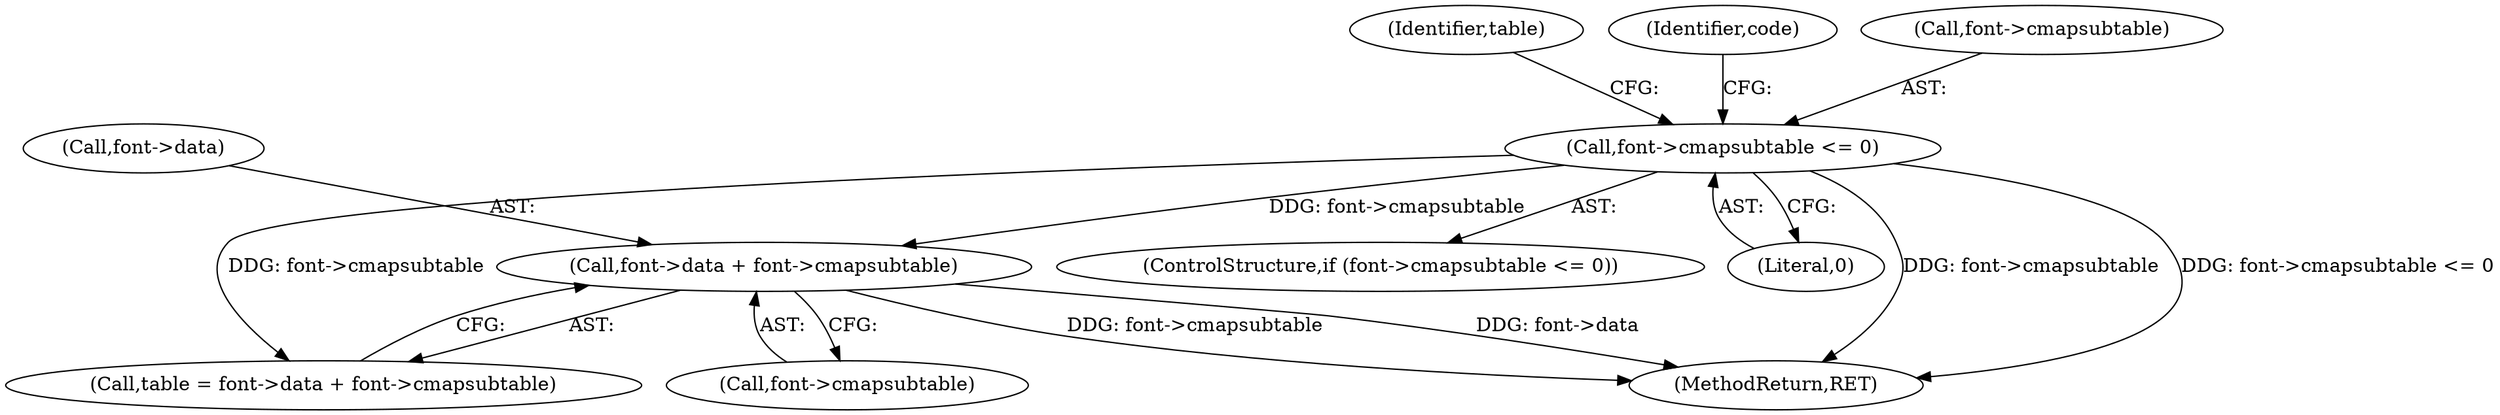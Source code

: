 digraph "0_ghostscript_961b10cdd71403072fb99401a45f3bef6ce53626@pointer" {
"1000133" [label="(Call,font->data + font->cmapsubtable)"];
"1000124" [label="(Call,font->cmapsubtable <= 0)"];
"1000818" [label="(MethodReturn,RET)"];
"1000123" [label="(ControlStructure,if (font->cmapsubtable <= 0))"];
"1000137" [label="(Call,font->cmapsubtable)"];
"1000132" [label="(Identifier,table)"];
"1000130" [label="(Identifier,code)"];
"1000133" [label="(Call,font->data + font->cmapsubtable)"];
"1000125" [label="(Call,font->cmapsubtable)"];
"1000124" [label="(Call,font->cmapsubtable <= 0)"];
"1000128" [label="(Literal,0)"];
"1000131" [label="(Call,table = font->data + font->cmapsubtable)"];
"1000134" [label="(Call,font->data)"];
"1000133" -> "1000131"  [label="AST: "];
"1000133" -> "1000137"  [label="CFG: "];
"1000134" -> "1000133"  [label="AST: "];
"1000137" -> "1000133"  [label="AST: "];
"1000131" -> "1000133"  [label="CFG: "];
"1000133" -> "1000818"  [label="DDG: font->data"];
"1000133" -> "1000818"  [label="DDG: font->cmapsubtable"];
"1000124" -> "1000133"  [label="DDG: font->cmapsubtable"];
"1000124" -> "1000123"  [label="AST: "];
"1000124" -> "1000128"  [label="CFG: "];
"1000125" -> "1000124"  [label="AST: "];
"1000128" -> "1000124"  [label="AST: "];
"1000130" -> "1000124"  [label="CFG: "];
"1000132" -> "1000124"  [label="CFG: "];
"1000124" -> "1000818"  [label="DDG: font->cmapsubtable"];
"1000124" -> "1000818"  [label="DDG: font->cmapsubtable <= 0"];
"1000124" -> "1000131"  [label="DDG: font->cmapsubtable"];
}
